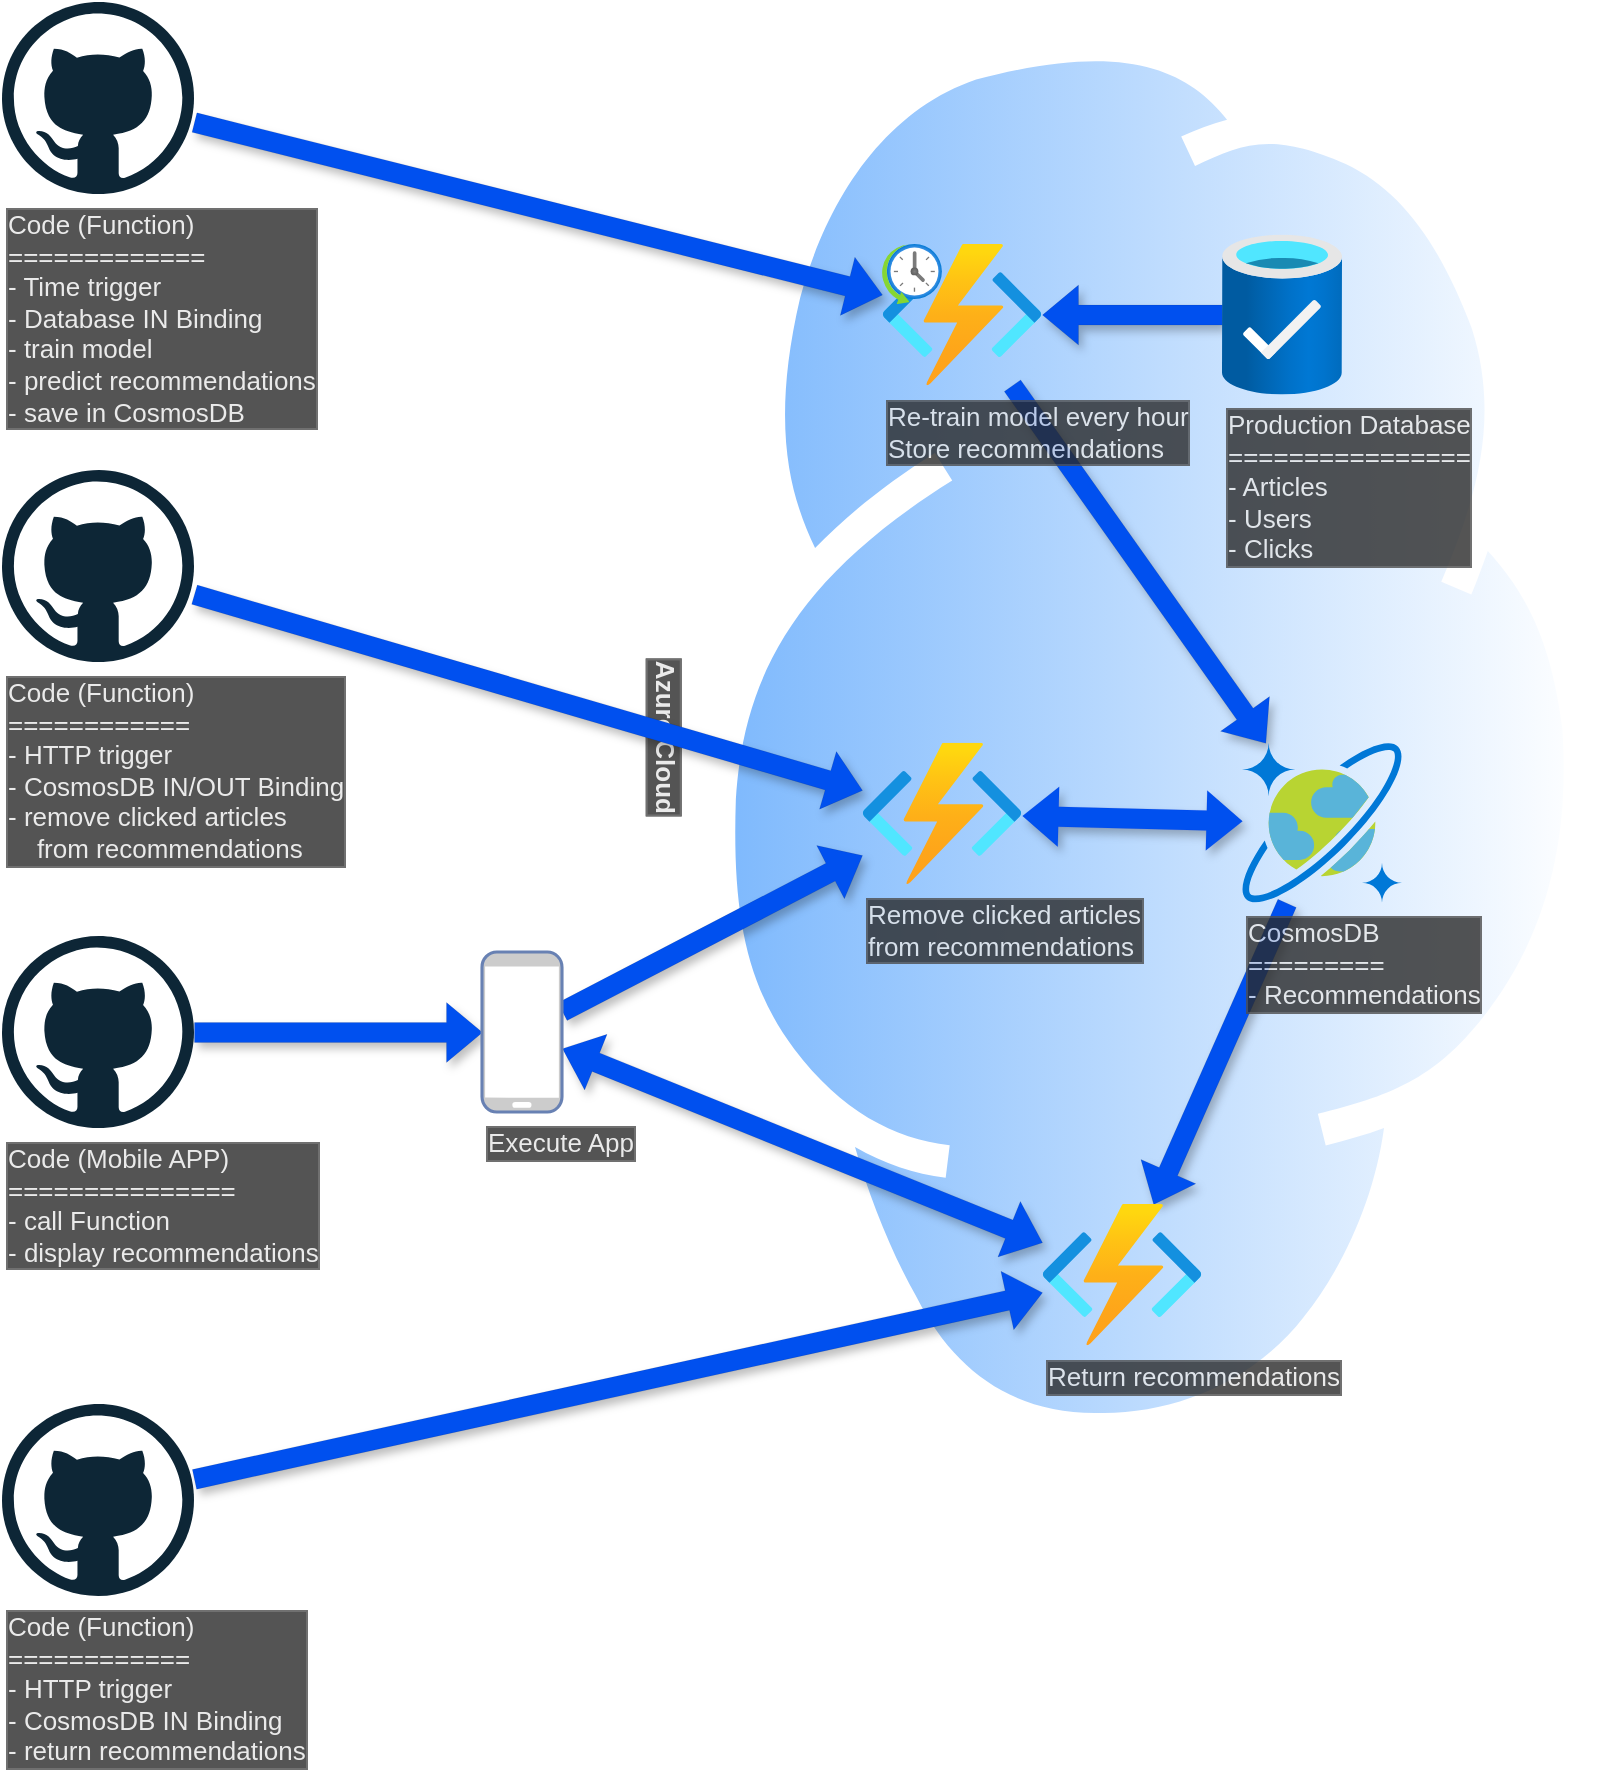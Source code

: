 <mxfile>
    <diagram id="LVprCn4Ah_2OKZ0S0vy9" name="Page-1">
        <mxGraphModel dx="1041" dy="435" grid="1" gridSize="10" guides="1" tooltips="1" connect="1" arrows="1" fold="1" page="1" pageScale="1" pageWidth="850" pageHeight="1100" math="0" shadow="0">
            <root>
                <mxCell id="0"/>
                <mxCell id="1" parent="0"/>
                <mxCell id="44" value="&lt;font style=&quot;font-size: 13px;&quot;&gt;&lt;b style=&quot;font-size: 13px;&quot;&gt;Azure Cloud&lt;/b&gt;&lt;/font&gt;" style="aspect=fixed;perimeter=ellipsePerimeter;html=1;align=center;shadow=0;dashed=0;spacingTop=3;image;image=img/lib/active_directory/internet_cloud.svg;sketch=0;fontSize=13;fontColor=#E6E6E6;strokeColor=default;strokeWidth=0;rotation=90;labelBorderColor=#4D4D4D;textOpacity=80;labelBackgroundColor=#2A2A2A;" parent="1" vertex="1">
                    <mxGeometry x="259.09" y="293.08" width="709.39" height="446.92" as="geometry"/>
                </mxCell>
                <mxCell id="22" style="edgeStyle=none;html=1;fontSize=13;align=left;fillColor=#0050ef;strokeColor=default;shadow=1;strokeWidth=0;jumpStyle=arc;shape=flexArrow;labelBorderColor=#4D4D4D;textOpacity=80;labelBackgroundColor=#2A2A2A;fontColor=#E6E6E6;" parent="1" source="2" target="17" edge="1">
                    <mxGeometry relative="1" as="geometry"/>
                </mxCell>
                <mxCell id="29" style="edgeStyle=none;html=1;fontSize=13;align=left;fillColor=#0050ef;strokeColor=default;shadow=1;strokeWidth=0;jumpStyle=arc;shape=flexArrow;labelBorderColor=#4D4D4D;textOpacity=80;labelBackgroundColor=#2A2A2A;fontColor=#E6E6E6;" parent="1" source="6" target="35" edge="1">
                    <mxGeometry relative="1" as="geometry"/>
                </mxCell>
                <mxCell id="30" style="edgeStyle=none;html=1;fontSize=13;align=left;fillColor=#0050ef;strokeColor=default;shadow=1;strokeWidth=0;jumpStyle=arc;shape=flexArrow;labelBorderColor=#4D4D4D;textOpacity=80;labelBackgroundColor=#2A2A2A;fontColor=#E6E6E6;" parent="1" source="8" target="23" edge="1">
                    <mxGeometry relative="1" as="geometry"/>
                </mxCell>
                <mxCell id="21" style="edgeStyle=none;html=1;fontSize=13;align=left;fillColor=#0050ef;strokeColor=default;shadow=1;strokeWidth=0;jumpStyle=arc;shape=flexArrow;labelBorderColor=#4D4D4D;textOpacity=80;labelBackgroundColor=#2A2A2A;fontColor=#E6E6E6;" parent="1" source="11" target="17" edge="1">
                    <mxGeometry relative="1" as="geometry"/>
                </mxCell>
                <mxCell id="36" style="edgeStyle=none;html=1;jumpStyle=arc;fontSize=13;align=left;fillColor=#0050ef;strokeColor=default;shadow=1;strokeWidth=0;shape=flexArrow;labelBorderColor=#4D4D4D;textOpacity=80;labelBackgroundColor=#2A2A2A;fontColor=#E6E6E6;" parent="1" source="23" target="35" edge="1">
                    <mxGeometry relative="1" as="geometry"/>
                </mxCell>
                <mxCell id="43" style="edgeStyle=none;jumpStyle=arc;html=1;startArrow=classic;startFill=1;fontSize=13;align=left;fillColor=#0050ef;strokeColor=default;shadow=1;strokeWidth=0;shape=flexArrow;labelBorderColor=#4D4D4D;textOpacity=80;labelBackgroundColor=#2A2A2A;fontColor=#E6E6E6;" parent="1" source="23" target="41" edge="1">
                    <mxGeometry relative="1" as="geometry"/>
                </mxCell>
                <mxCell id="28" style="edgeStyle=none;html=1;fontSize=13;align=left;fillColor=#0050ef;strokeColor=default;shadow=1;strokeWidth=0;jumpStyle=arc;shape=flexArrow;labelBorderColor=#4D4D4D;textOpacity=80;labelBackgroundColor=#2A2A2A;fontColor=#E6E6E6;" parent="1" source="17" target="27" edge="1">
                    <mxGeometry relative="1" as="geometry"/>
                </mxCell>
                <mxCell id="39" style="edgeStyle=none;html=1;fontSize=13;align=left;fillColor=#0050ef;strokeColor=default;shadow=1;strokeWidth=0;jumpStyle=arc;shape=flexArrow;labelBorderColor=#4D4D4D;textOpacity=80;labelBackgroundColor=#2A2A2A;fontColor=#E6E6E6;" parent="1" source="40" target="41" edge="1">
                    <mxGeometry relative="1" as="geometry"/>
                </mxCell>
                <mxCell id="42" style="edgeStyle=none;jumpStyle=arc;html=1;startArrow=classic;startFill=1;endArrow=none;endFill=0;fontSize=13;align=left;fillColor=#0050ef;strokeColor=default;shadow=1;strokeWidth=0;shape=flexArrow;labelBorderColor=#4D4D4D;textOpacity=80;labelBackgroundColor=#2A2A2A;fontColor=#E6E6E6;" parent="1" source="41" target="27" edge="1">
                    <mxGeometry relative="1" as="geometry"/>
                </mxCell>
                <mxCell id="2" value="&lt;div style=&quot;font-size: 13px;&quot;&gt;&lt;span style=&quot;font-size: 13px;&quot;&gt;Code (Function)&lt;br style=&quot;font-size: 13px;&quot;&gt;=============&lt;/span&gt;&lt;/div&gt;&lt;div style=&quot;font-size: 13px;&quot;&gt;&lt;span style=&quot;font-size: 13px;&quot;&gt;- Time trigger&lt;br style=&quot;font-size: 13px;&quot;&gt;- Database IN Binding&lt;/span&gt;&lt;/div&gt;&lt;div style=&quot;font-size: 13px;&quot;&gt;&lt;span style=&quot;font-size: 13px;&quot;&gt;- train model&lt;br style=&quot;font-size: 13px;&quot;&gt;- predict recommendations&lt;/span&gt;&lt;/div&gt;&lt;div style=&quot;font-size: 13px;&quot;&gt;&lt;span style=&quot;font-size: 13px;&quot;&gt;- save in CosmosDB&lt;/span&gt;&lt;/div&gt;" style="dashed=0;outlineConnect=0;html=1;align=left;labelPosition=center;verticalLabelPosition=bottom;verticalAlign=top;shape=mxgraph.weblogos.github;aspect=fixed;fontSize=13;labelBorderColor=#4D4D4D;textOpacity=80;labelBackgroundColor=#2A2A2A;fontColor=#E6E6E6;" parent="1" vertex="1">
                    <mxGeometry x="40" y="149" width="96" height="96" as="geometry"/>
                </mxCell>
                <mxCell id="6" value="&lt;div style=&quot;font-size: 13px;&quot;&gt;&lt;span style=&quot;font-size: 13px;&quot;&gt;Code (Function)&lt;/span&gt;&lt;/div&gt;&lt;div style=&quot;font-size: 13px;&quot;&gt;&lt;span style=&quot;font-size: 13px;&quot;&gt;============&lt;br style=&quot;font-size: 13px;&quot;&gt;- HTTP trigger&lt;br style=&quot;font-size: 13px;&quot;&gt;- CosmosDB IN/OUT Binding&lt;br style=&quot;font-size: 13px;&quot;&gt;- remove clicked articles &lt;br style=&quot;font-size: 13px;&quot;&gt;&amp;nbsp; &amp;nbsp; from recommendations&lt;/span&gt;&lt;/div&gt;" style="dashed=0;outlineConnect=0;html=1;align=left;labelPosition=center;verticalLabelPosition=bottom;verticalAlign=top;shape=mxgraph.weblogos.github;aspect=fixed;fontSize=13;labelBorderColor=#4D4D4D;textOpacity=80;labelBackgroundColor=#2A2A2A;fontColor=#E6E6E6;" parent="1" vertex="1">
                    <mxGeometry x="40" y="383" width="96" height="96" as="geometry"/>
                </mxCell>
                <mxCell id="8" value="&lt;div style=&quot;font-size: 13px;&quot;&gt;&lt;span style=&quot;font-size: 13px;&quot;&gt;Code (Mobile APP)&lt;/span&gt;&lt;/div&gt;&lt;div style=&quot;font-size: 13px;&quot;&gt;&lt;span style=&quot;font-size: 13px;&quot;&gt;===============&lt;br style=&quot;font-size: 13px;&quot;&gt;- call Function&lt;br style=&quot;font-size: 13px;&quot;&gt;- display recommendations&lt;/span&gt;&lt;/div&gt;" style="dashed=0;outlineConnect=0;html=1;align=left;labelPosition=center;verticalLabelPosition=bottom;verticalAlign=top;shape=mxgraph.weblogos.github;aspect=fixed;fontSize=13;labelBorderColor=#4D4D4D;textOpacity=80;labelBackgroundColor=#2A2A2A;fontColor=#E6E6E6;" parent="1" vertex="1">
                    <mxGeometry x="40" y="616" width="96" height="96" as="geometry"/>
                </mxCell>
                <mxCell id="11" value="Production Database&lt;br style=&quot;font-size: 13px;&quot;&gt;================&lt;br style=&quot;font-size: 13px;&quot;&gt;- Articles&lt;br style=&quot;font-size: 13px;&quot;&gt;- Users&lt;br style=&quot;font-size: 13px;&quot;&gt;- Clicks" style="aspect=fixed;html=1;points=[];align=left;image;fontSize=13;image=img/lib/azure2/general/Production_Ready_Database.svg;labelBorderColor=#4D4D4D;textOpacity=80;labelBackgroundColor=#2A2A2A;fontColor=#E6E6E6;" parent="1" vertex="1">
                    <mxGeometry x="650" y="265.29" width="60" height="80" as="geometry"/>
                </mxCell>
                <mxCell id="23" value="&lt;font style=&quot;font-size: 13px;&quot;&gt;Execute App&lt;/font&gt;" style="fontColor=#E6E6E6;verticalAlign=top;verticalLabelPosition=bottom;labelPosition=center;align=left;html=1;outlineConnect=0;fillColor=#CCCCCC;strokeColor=#6881B3;gradientColor=none;gradientDirection=north;strokeWidth=2;shape=mxgraph.networks.mobile;fontSize=13;aspect=fixed;labelBorderColor=#4D4D4D;textOpacity=80;labelBackgroundColor=#2A2A2A;" parent="1" vertex="1">
                    <mxGeometry x="280" y="624" width="40" height="80" as="geometry"/>
                </mxCell>
                <mxCell id="27" value="CosmosDB&lt;br style=&quot;font-size: 13px;&quot;&gt;=========&lt;br style=&quot;font-size: 13px;&quot;&gt;- Recommendations" style="sketch=0;aspect=fixed;html=1;points=[];align=left;image;fontSize=13;image=img/lib/mscae/CosmosDB.svg;labelBorderColor=#4D4D4D;textOpacity=80;labelBackgroundColor=#2A2A2A;fontColor=#E6E6E6;" parent="1" vertex="1">
                    <mxGeometry x="660" y="519.42" width="80" height="80" as="geometry"/>
                </mxCell>
                <mxCell id="34" style="edgeStyle=none;html=1;startArrow=classic;startFill=1;fontSize=13;align=left;fillColor=#0050ef;shadow=1;strokeWidth=0;strokeColor=#001DBC;shape=flexArrow;labelBorderColor=#4D4D4D;textOpacity=80;labelBackgroundColor=#2A2A2A;fontColor=#E6E6E6;" parent="1" source="35" target="27" edge="1">
                    <mxGeometry relative="1" as="geometry">
                        <mxPoint x="521.264" y="340" as="targetPoint"/>
                    </mxGeometry>
                </mxCell>
                <mxCell id="35" value="Remove clicked articles&lt;br style=&quot;font-size: 13px;&quot;&gt;from recommendations" style="aspect=fixed;html=1;points=[];align=left;image;fontSize=13;image=img/lib/azure2/compute/Function_Apps.svg;labelBorderColor=#4D4D4D;textOpacity=80;labelBackgroundColor=#2A2A2A;fontColor=#E6E6E6;" parent="1" vertex="1">
                    <mxGeometry x="470" y="519.42" width="80" height="70.58" as="geometry"/>
                </mxCell>
                <mxCell id="40" value="&lt;div style=&quot;font-size: 13px;&quot;&gt;&lt;span style=&quot;font-size: 13px;&quot;&gt;Code (Function)&lt;/span&gt;&lt;/div&gt;&lt;div style=&quot;font-size: 13px;&quot;&gt;&lt;span style=&quot;font-size: 13px;&quot;&gt;============&lt;br style=&quot;font-size: 13px;&quot;&gt;- HTTP trigger&lt;br style=&quot;font-size: 13px;&quot;&gt;- CosmosDB IN Binding&lt;br style=&quot;font-size: 13px;&quot;&gt;- return recommendations&lt;/span&gt;&lt;/div&gt;" style="dashed=0;outlineConnect=0;html=1;align=left;labelPosition=center;verticalLabelPosition=bottom;verticalAlign=top;shape=mxgraph.weblogos.github;aspect=fixed;fontSize=13;labelBorderColor=#4D4D4D;textOpacity=80;labelBackgroundColor=#2A2A2A;fontColor=#E6E6E6;" parent="1" vertex="1">
                    <mxGeometry x="40" y="850" width="96" height="96" as="geometry"/>
                </mxCell>
                <mxCell id="41" value="Return recommendations" style="aspect=fixed;html=1;points=[];align=left;image;fontSize=13;image=img/lib/azure2/compute/Function_Apps.svg;labelBorderColor=#4D4D4D;textOpacity=80;labelBackgroundColor=#2A2A2A;fontColor=#E6E6E6;" parent="1" vertex="1">
                    <mxGeometry x="560" y="750" width="80" height="70.58" as="geometry"/>
                </mxCell>
                <mxCell id="45" value="" style="group;labelBorderColor=#4D4D4D;html=1;textOpacity=80;labelBackgroundColor=#2A2A2A;fontColor=#E6E6E6;fontSize=13;" parent="1" vertex="1" connectable="0">
                    <mxGeometry x="480" y="270" width="80" height="70.584" as="geometry"/>
                </mxCell>
                <mxCell id="17" value="Re-train model every hour&lt;br style=&quot;font-size: 13px;&quot;&gt;Store recommendations" style="aspect=fixed;html=1;points=[];align=left;image;fontSize=13;image=img/lib/azure2/compute/Function_Apps.svg;labelBorderColor=#4D4D4D;textOpacity=80;labelBackgroundColor=#2A2A2A;fontColor=#E6E6E6;" parent="45" vertex="1">
                    <mxGeometry width="80" height="70.584" as="geometry"/>
                </mxCell>
                <mxCell id="18" value="" style="aspect=fixed;html=1;points=[];align=left;image;fontSize=13;image=img/lib/azure2/general/Scheduler.svg;labelBorderColor=#4D4D4D;textOpacity=80;labelBackgroundColor=#2A2A2A;fontColor=#E6E6E6;" parent="45" vertex="1">
                    <mxGeometry width="30" height="30" as="geometry"/>
                </mxCell>
            </root>
        </mxGraphModel>
    </diagram>
</mxfile>

